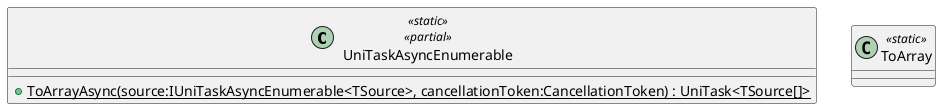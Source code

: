 @startuml
class UniTaskAsyncEnumerable <<static>> <<partial>> {
    + {static} ToArrayAsync(source:IUniTaskAsyncEnumerable<TSource>, cancellationToken:CancellationToken) : UniTask<TSource[]>
}
class ToArray <<static>> {
}
@enduml
